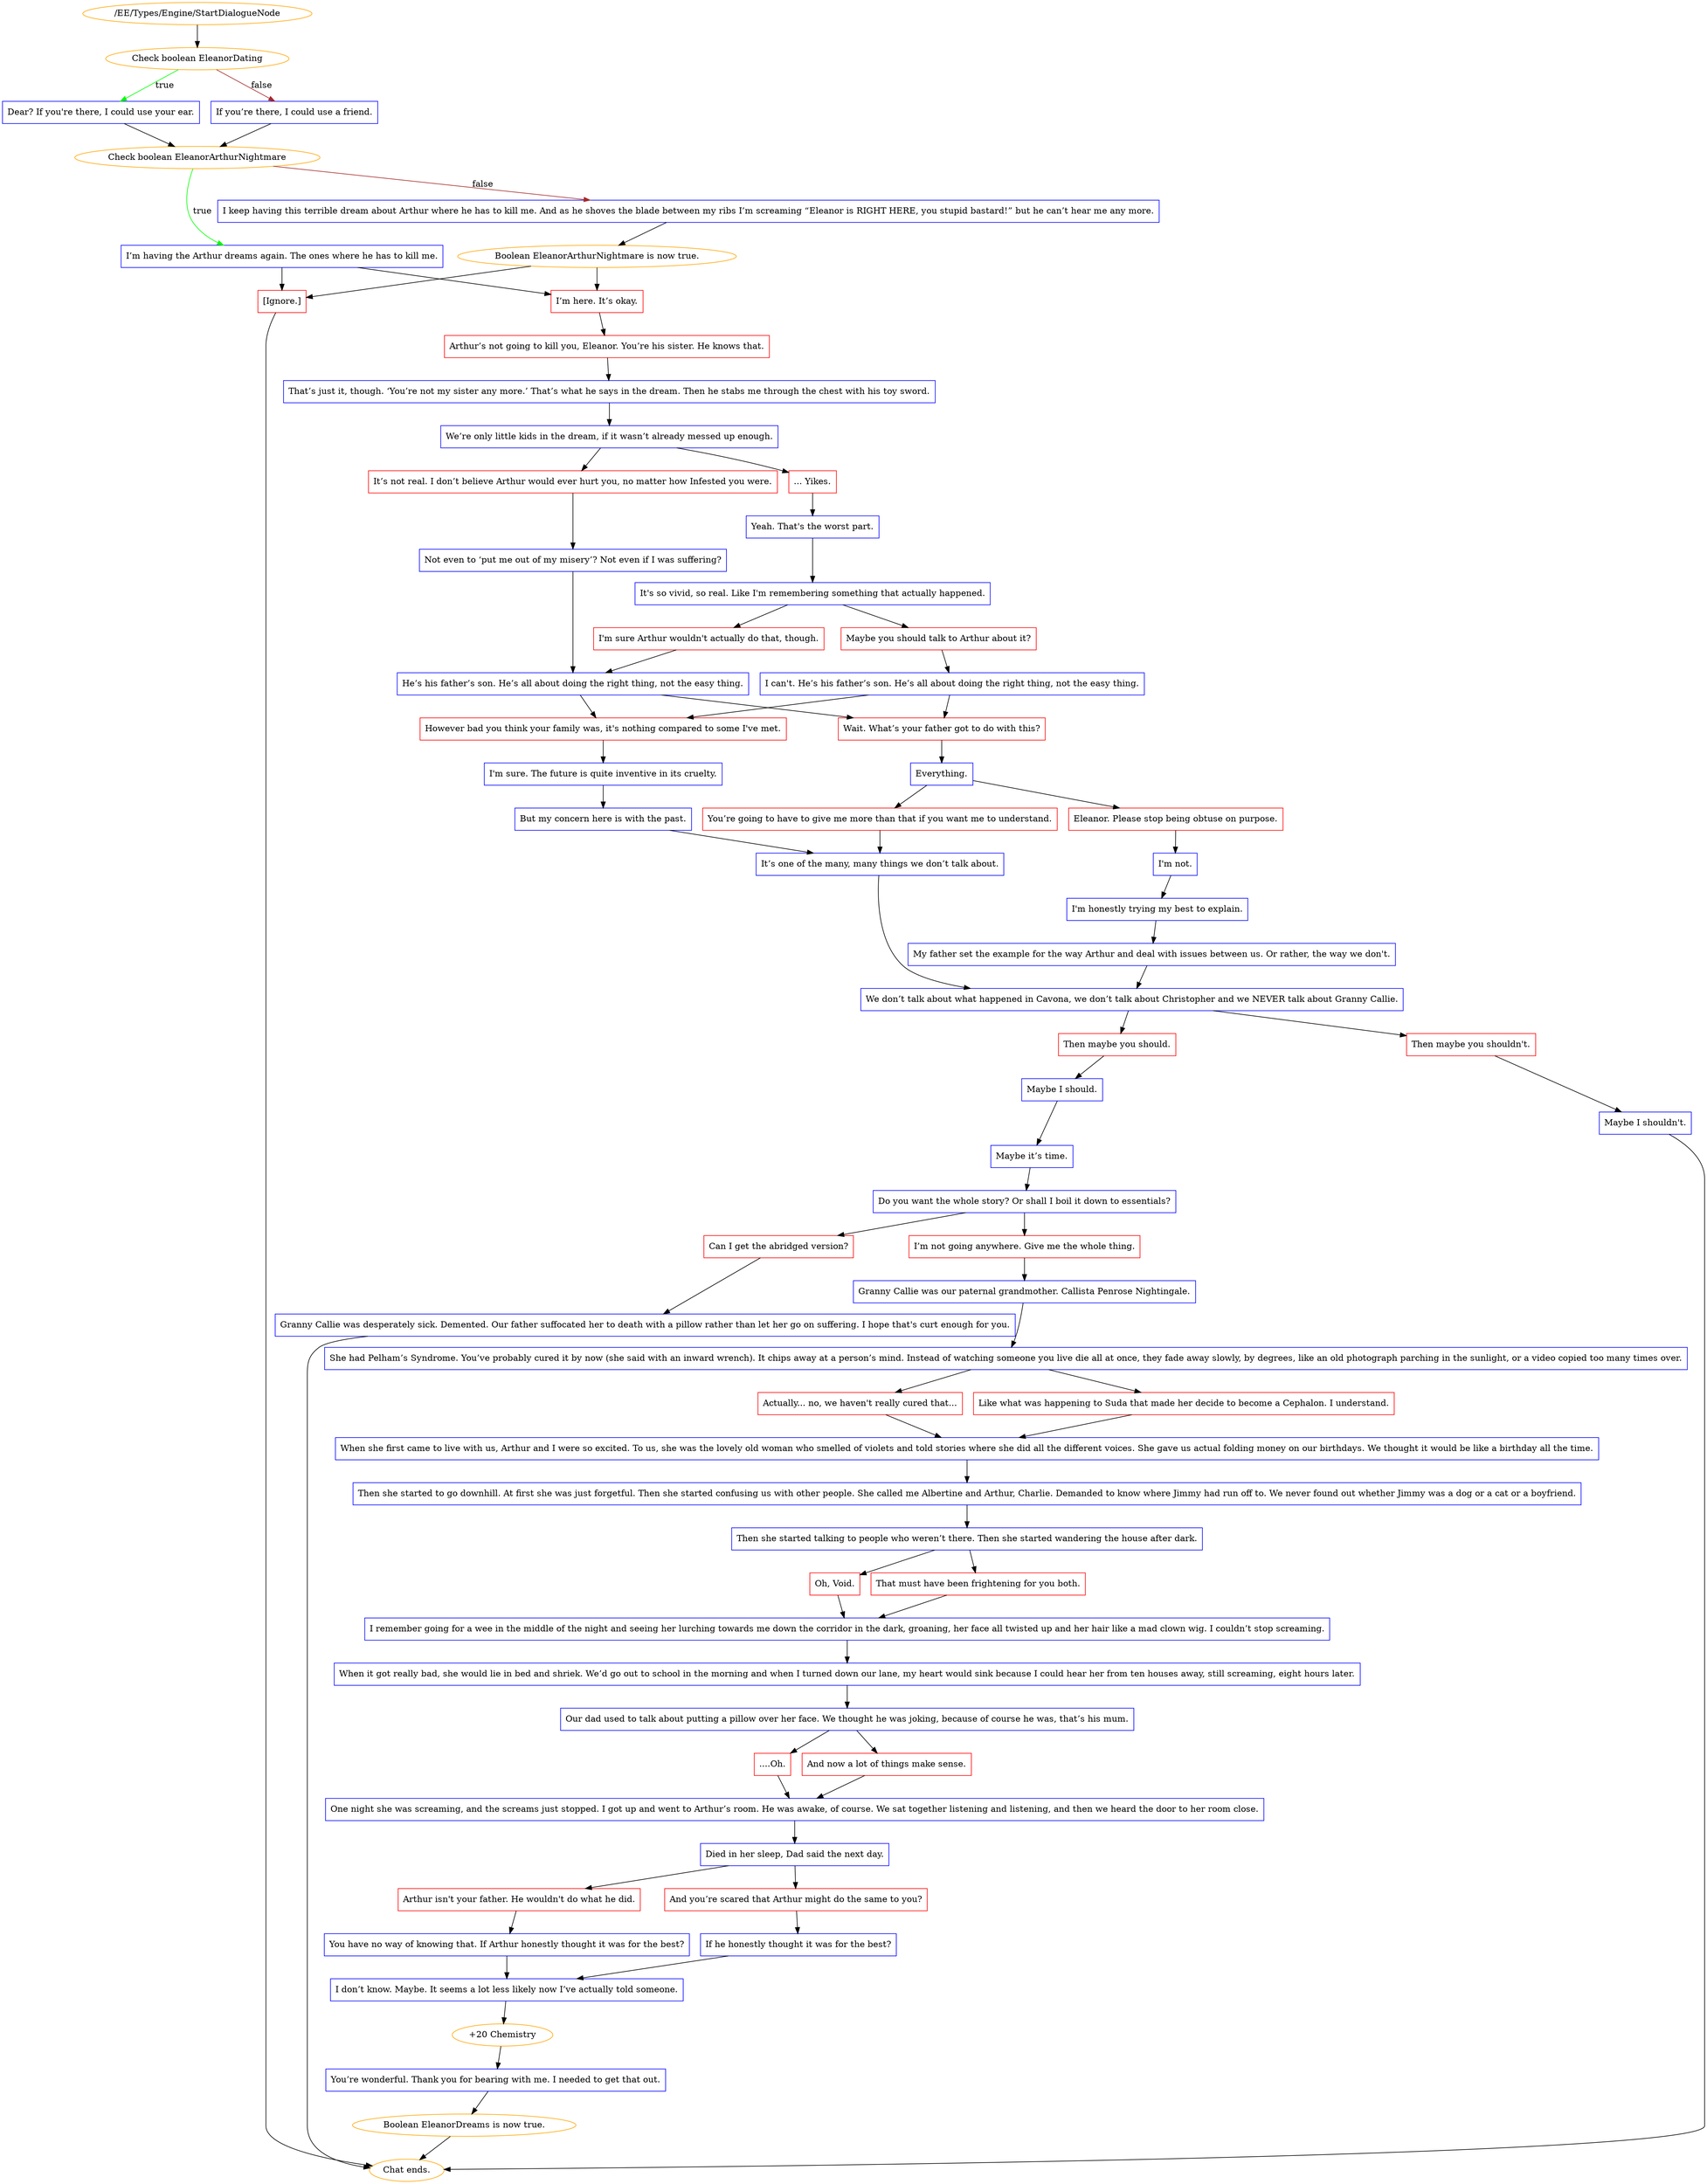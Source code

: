 digraph {
	2386 [label="/EE/Types/Engine/StartDialogueNode",color=orange];
		2386 -> 2387;
	2387 [label="Check boolean EleanorDating",color=orange];
		2387 -> 2388 [label=true,color=green];
		2387 -> 2389 [label=false,color=brown];
	2388 [label="Dear? If you're there, I could use your ear.",shape=box,color=blue];
		2388 -> 2390;
	2389 [label="If you’re there, I could use a friend.",shape=box,color=blue];
		2389 -> 2390;
	2390 [label="Check boolean EleanorArthurNightmare",color=orange];
		2390 -> 2391 [label=true,color=green];
		2390 -> 2392 [label=false,color=brown];
	2391 [label="I’m having the Arthur dreams again. The ones where he has to kill me.",shape=box,color=blue];
		2391 -> 2394;
		2391 -> 2395;
	2392 [label="I keep having this terrible dream about Arthur where he has to kill me. And as he shoves the blade between my ribs I’m screaming “Eleanor is RIGHT HERE, you stupid bastard!” but he can’t hear me any more.",shape=box,color=blue];
		2392 -> 2393;
	2394 [label="I’m here. It’s okay.",shape=box,color=red];
		2394 -> 2397;
	2395 [label="[Ignore.]",shape=box,color=red];
		2395 -> "Chat ends.";
	2393 [label="Boolean EleanorArthurNightmare is now true.",color=orange];
		2393 -> 2394;
		2393 -> 2395;
	2397 [label="Arthur’s not going to kill you, Eleanor. You’re his sister. He knows that.",shape=box,color=red];
		2397 -> 2398;
	"Chat ends." [color=orange];
	2398 [label="That’s just it, though. ‘You’re not my sister any more.’ That’s what he says in the dream. Then he stabs me through the chest with his toy sword.",shape=box,color=blue];
		2398 -> 2399;
	2399 [label="We’re only little kids in the dream, if it wasn’t already messed up enough.",shape=box,color=blue];
		2399 -> 2400;
		2399 -> 2401;
	2400 [label="It’s not real. I don’t believe Arthur would ever hurt you, no matter how Infested you were.",shape=box,color=red];
		2400 -> 2402;
	2401 [label="... Yikes.",shape=box,color=red];
		2401 -> 2403;
	2402 [label="Not even to ‘put me out of my misery’? Not even if I was suffering?",shape=box,color=blue];
		2402 -> 2408;
	2403 [label="Yeah. That's the worst part.",shape=box,color=blue];
		2403 -> 2404;
	2408 [label="He’s his father’s son. He’s all about doing the right thing, not the easy thing.",shape=box,color=blue];
		2408 -> 2409;
		2408 -> 2410;
	2404 [label="It's so vivid, so real. Like I'm remembering something that actually happened.",shape=box,color=blue];
		2404 -> 2405;
		2404 -> 2406;
	2409 [label="However bad you think your family was, it's nothing compared to some I've met.",shape=box,color=red];
		2409 -> 2411;
	2410 [label="Wait. What’s your father got to do with this?",shape=box,color=red];
		2410 -> 2412;
	2405 [label="I'm sure Arthur wouldn't actually do that, though.",shape=box,color=red];
		2405 -> 2408;
	2406 [label="Maybe you should talk to Arthur about it?",shape=box,color=red];
		2406 -> 2407;
	2411 [label="I'm sure. The future is quite inventive in its cruelty.",shape=box,color=blue];
		2411 -> 2413;
	2412 [label="Everything.",shape=box,color=blue];
		2412 -> 2414;
		2412 -> 2415;
	2407 [label="I can't. He’s his father’s son. He’s all about doing the right thing, not the easy thing.",shape=box,color=blue];
		2407 -> 2409;
		2407 -> 2410;
	2413 [label="But my concern here is with the past.",shape=box,color=blue];
		2413 -> 2416;
	2414 [label="You’re going to have to give me more than that if you want me to understand.",shape=box,color=red];
		2414 -> 2416;
	2415 [label="Eleanor. Please stop being obtuse on purpose.",shape=box,color=red];
		2415 -> 2417;
	2416 [label="It’s one of the many, many things we don’t talk about.",shape=box,color=blue];
		2416 -> 2420;
	2417 [label="I'm not.",shape=box,color=blue];
		2417 -> 2418;
	2420 [label="We don’t talk about what happened in Cavona, we don’t talk about Christopher and we NEVER talk about Granny Callie.",shape=box,color=blue];
		2420 -> 2421;
		2420 -> 2422;
	2418 [label="I'm honestly trying my best to explain.",shape=box,color=blue];
		2418 -> 2419;
	2421 [label="Then maybe you shouldn't.",shape=box,color=red];
		2421 -> 2423;
	2422 [label="Then maybe you should.",shape=box,color=red];
		2422 -> 2425;
	2419 [label="My father set the example for the way Arthur and deal with issues between us. Or rather, the way we don't.",shape=box,color=blue];
		2419 -> 2420;
	2423 [label="Maybe I shouldn't.",shape=box,color=blue];
		2423 -> "Chat ends.";
	2425 [label="Maybe I should.",shape=box,color=blue];
		2425 -> 2426;
	"Chat ends." [color=orange];
	2426 [label="Maybe it’s time.",shape=box,color=blue];
		2426 -> 2427;
	2427 [label="Do you want the whole story? Or shall I boil it down to essentials?",shape=box,color=blue];
		2427 -> 2428;
		2427 -> 2429;
	2428 [label="I’m not going anywhere. Give me the whole thing.",shape=box,color=red];
		2428 -> 2432;
	2429 [label="Can I get the abridged version?",shape=box,color=red];
		2429 -> 2430;
	2432 [label="Granny Callie was our paternal grandmother. Callista Penrose Nightingale.",shape=box,color=blue];
		2432 -> 2433;
	2430 [label="Granny Callie was desperately sick. Demented. Our father suffocated her to death with a pillow rather than let her go on suffering. I hope that's curt enough for you.",shape=box,color=blue];
		2430 -> "Chat ends.";
	2433 [label="She had Pelham’s Syndrome. You’ve probably cured it by now (she said with an inward wrench). It chips away at a person’s mind. Instead of watching someone you live die all at once, they fade away slowly, by degrees, like an old photograph parching in the sunlight, or a video copied too many times over.",shape=box,color=blue];
		2433 -> 2434;
		2433 -> 2435;
	"Chat ends." [color=orange];
	2434 [label="Like what was happening to Suda that made her decide to become a Cephalon. I understand.",shape=box,color=red];
		2434 -> 2436;
	2435 [label="Actually... no, we haven't really cured that...",shape=box,color=red];
		2435 -> 2436;
	2436 [label="When she first came to live with us, Arthur and I were so excited. To us, she was the lovely old woman who smelled of violets and told stories where she did all the different voices. She gave us actual folding money on our birthdays. We thought it would be like a birthday all the time.",shape=box,color=blue];
		2436 -> 2437;
	2437 [label="Then she started to go downhill. At first she was just forgetful. Then she started confusing us with other people. She called me Albertine and Arthur, Charlie. Demanded to know where Jimmy had run off to. We never found out whether Jimmy was a dog or a cat or a boyfriend.",shape=box,color=blue];
		2437 -> 2438;
	2438 [label="Then she started talking to people who weren’t there. Then she started wandering the house after dark.",shape=box,color=blue];
		2438 -> 2440;
		2438 -> 2441;
	2440 [label="That must have been frightening for you both.",shape=box,color=red];
		2440 -> 2439;
	2441 [label="Oh, Void.",shape=box,color=red];
		2441 -> 2439;
	2439 [label="I remember going for a wee in the middle of the night and seeing her lurching towards me down the corridor in the dark, groaning, her face all twisted up and her hair like a mad clown wig. I couldn’t stop screaming.",shape=box,color=blue];
		2439 -> 2442;
	2442 [label="When it got really bad, she would lie in bed and shriek. We’d go out to school in the morning and when I turned down our lane, my heart would sink because I could hear her from ten houses away, still screaming, eight hours later.",shape=box,color=blue];
		2442 -> 2443;
	2443 [label="Our dad used to talk about putting a pillow over her face. We thought he was joking, because of course he was, that’s his mum.",shape=box,color=blue];
		2443 -> 2444;
		2443 -> 2445;
	2444 [label="And now a lot of things make sense.",shape=box,color=red];
		2444 -> 2446;
	2445 [label="....Oh.",shape=box,color=red];
		2445 -> 2446;
	2446 [label="One night she was screaming, and the screams just stopped. I got up and went to Arthur’s room. He was awake, of course. We sat together listening and listening, and then we heard the door to her room close.",shape=box,color=blue];
		2446 -> 2447;
	2447 [label="Died in her sleep, Dad said the next day.",shape=box,color=blue];
		2447 -> 2448;
		2447 -> 2449;
	2448 [label="And you’re scared that Arthur might do the same to you?",shape=box,color=red];
		2448 -> 2450;
	2449 [label="Arthur isn't your father. He wouldn't do what he did.",shape=box,color=red];
		2449 -> 2451;
	2450 [label="If he honestly thought it was for the best?",shape=box,color=blue];
		2450 -> 2452;
	2451 [label="You have no way of knowing that. If Arthur honestly thought it was for the best?",shape=box,color=blue];
		2451 -> 2452;
	2452 [label="I don’t know. Maybe. It seems a lot less likely now I’ve actually told someone.",shape=box,color=blue];
		2452 -> 2453;
	2453 [label="+20 Chemistry",color=orange];
		2453 -> 2454;
	2454 [label="You’re wonderful. Thank you for bearing with me. I needed to get that out.",shape=box,color=blue];
		2454 -> 2455;
	2455 [label="Boolean EleanorDreams is now true.",color=orange];
		2455 -> "Chat ends.";
	"Chat ends." [color=orange];
}